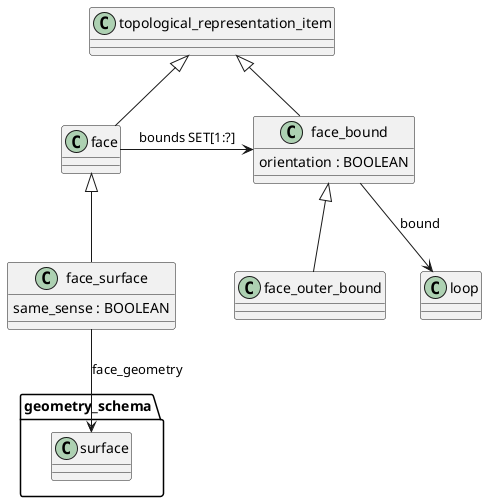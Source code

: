 @startuml

'class connected_face_set {
  
'}

class face {
  
}

class face_bound {
  orientation : BOOLEAN
}

'class face_outer_bound {
  
'}

class face_surface {
    same_sense : BOOLEAN
}

package geometry_schema {
  class surface 
}

'class oriented_face {
  'orientation : BOOLEAN
'}

'class oriented_closed_shell {
    'orientation : BOOLEAN
'}


'face <|-- oriented_face
topological_representation_item <|-- face
face <|-- face_surface
face_bound  <|-- face_outer_bound

topological_representation_item <|-- face_bound

face_surface --> surface : face_geometry


face -right-> face_bound : bounds SET[1:?]

'face_bound <|-- topological_representation_item

face_bound --> "loop" : bound

'face_surface <|-- geometric_representation_item

'face <-- oriented_face : face_element

'connected_face_set --> face : cfs_faces SET [1:?]

'open_shell --|> connected_face_set
'closed_shell --|> connected_face_set

'closed_shell <|-- oriented_closed_shell